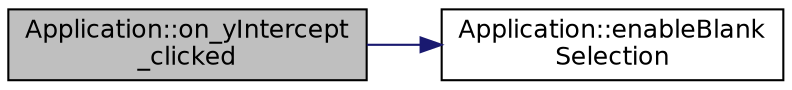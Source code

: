 digraph "Application::on_yIntercept_clicked"
{
 // INTERACTIVE_SVG=YES
  edge [fontname="Helvetica",fontsize="12",labelfontname="Helvetica",labelfontsize="12"];
  node [fontname="Helvetica",fontsize="12",shape=record];
  rankdir="LR";
  Node1 [label="Application::on_yIntercept\l_clicked",height=0.2,width=0.4,color="black", fillcolor="grey75", style="filled" fontcolor="black"];
  Node1 -> Node2 [color="midnightblue",fontsize="12",style="solid",fontname="Helvetica"];
  Node2 [label="Application::enableBlank\lSelection",height=0.2,width=0.4,color="black", fillcolor="white", style="filled",URL="$a00001.html#af1a3139068c68f5c60a488f4a8af4a77"];
}
